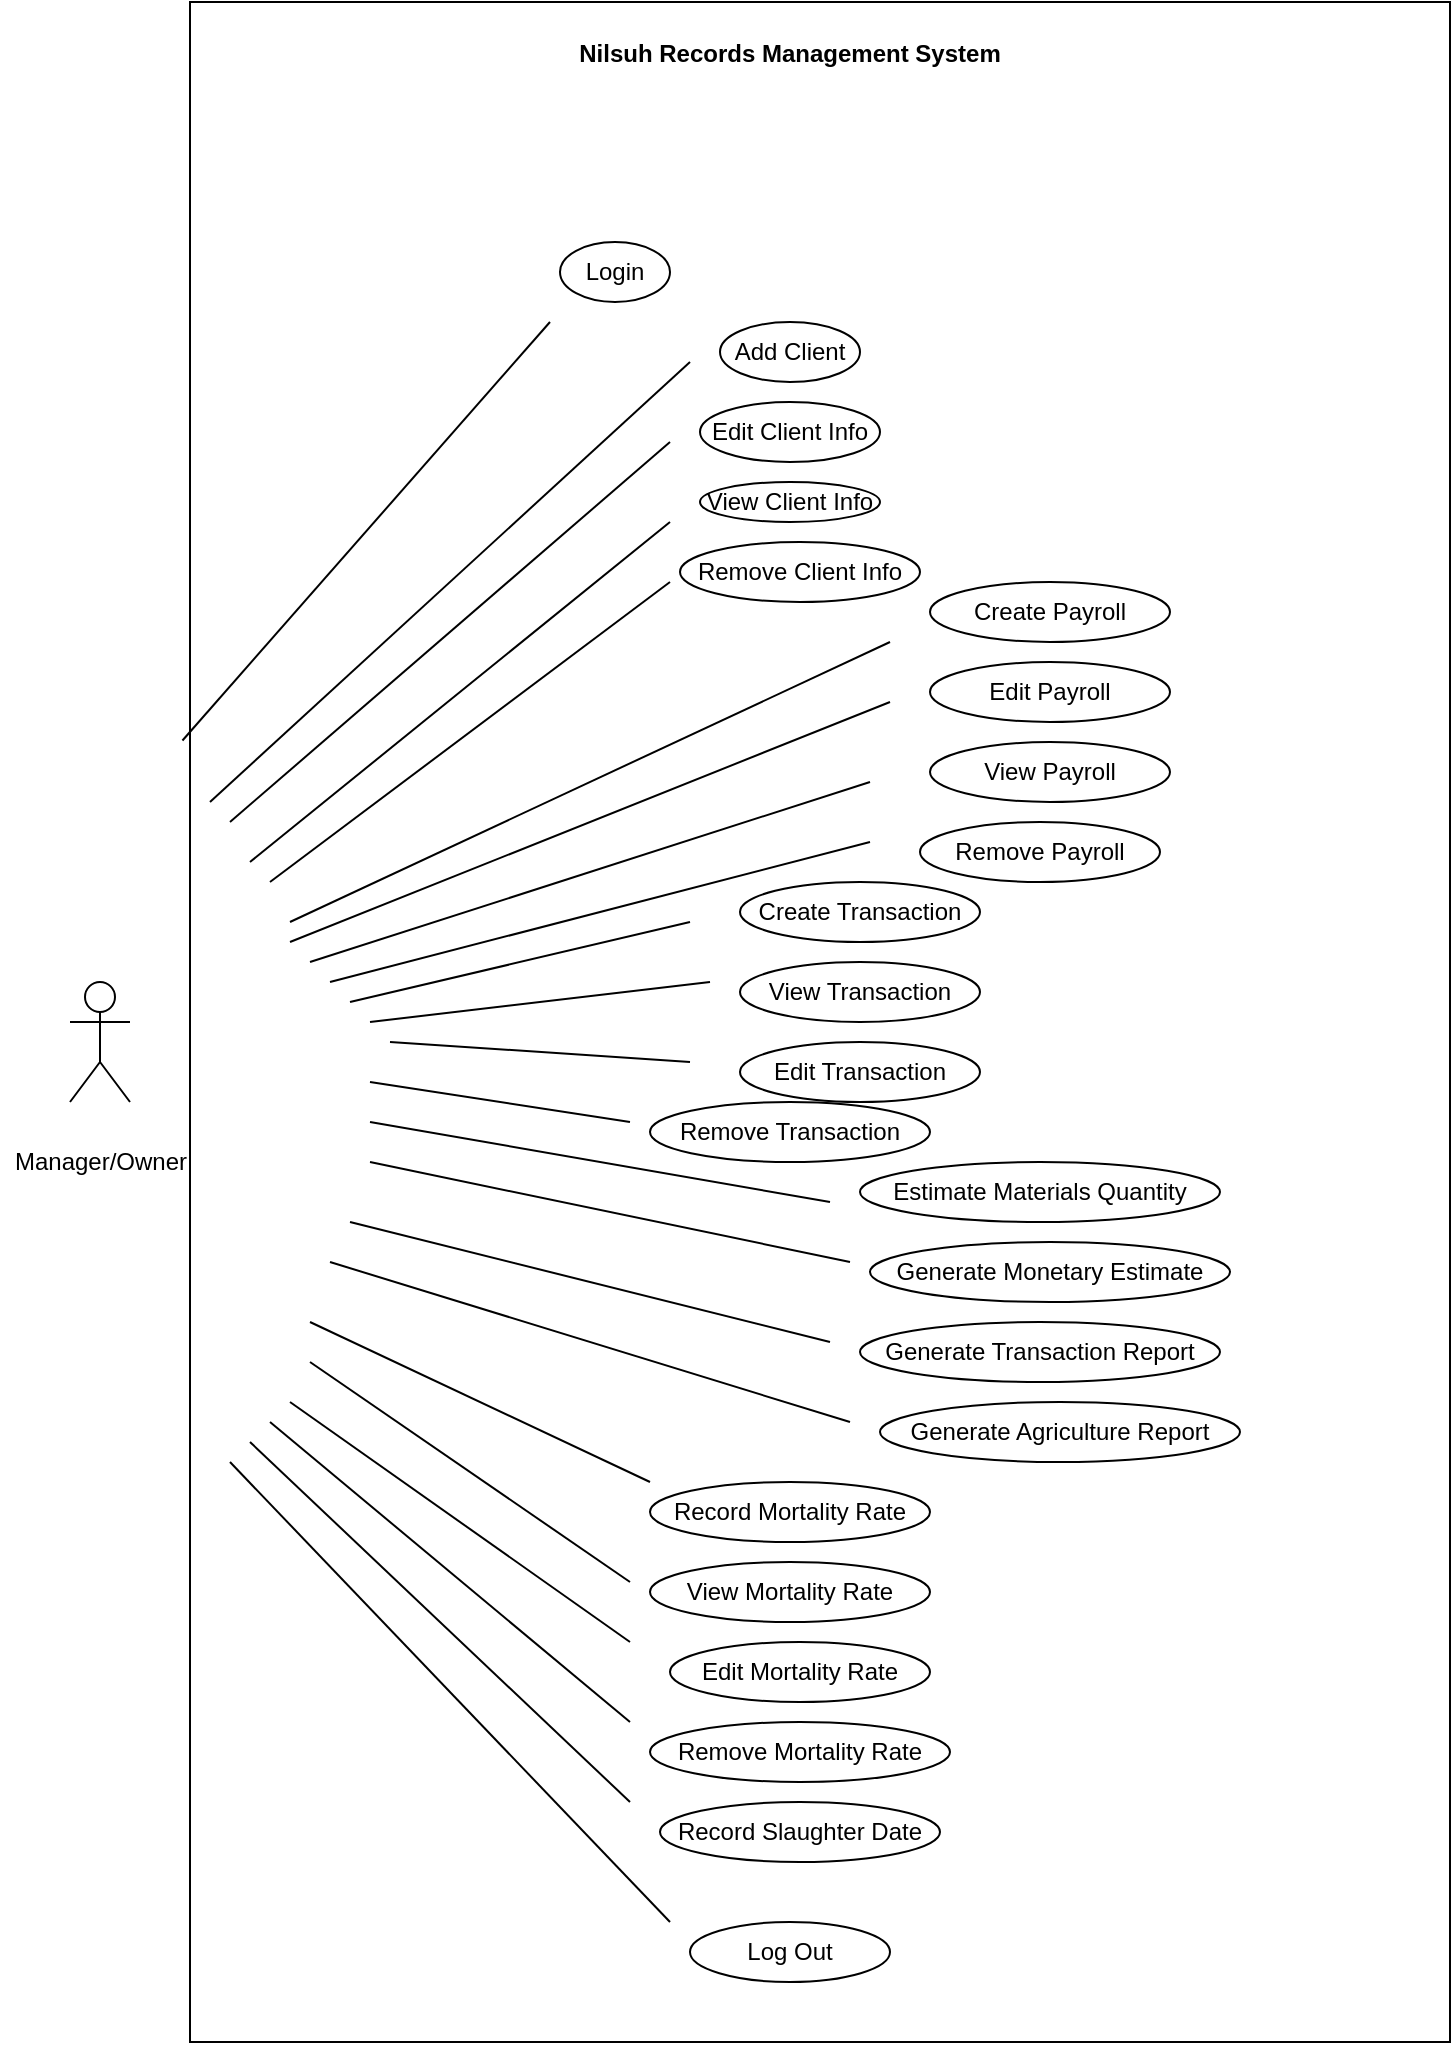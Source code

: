 <mxfile version="13.9.2" type="github">
  <diagram name="Page-1" id="0783ab3e-0a74-02c8-0abd-f7b4e66b4bec">
    <mxGraphModel dx="786" dy="562" grid="1" gridSize="10" guides="1" tooltips="1" connect="1" arrows="1" fold="1" page="1" pageScale="1" pageWidth="850" pageHeight="1100" background="#ffffff" math="0" shadow="0">
      <root>
        <mxCell id="0" />
        <mxCell id="1" parent="0" />
        <mxCell id="gk-y9VXDYpC0o3vN2cTY-11" value="Login" style="ellipse;whiteSpace=wrap;html=1;strokeColor=#000000;strokeWidth=1;" vertex="1" parent="1">
          <mxGeometry x="305" y="160" width="55" height="30" as="geometry" />
        </mxCell>
        <mxCell id="gk-y9VXDYpC0o3vN2cTY-18" value="Add Client" style="ellipse;whiteSpace=wrap;html=1;strokeColor=#000000;strokeWidth=1;" vertex="1" parent="1">
          <mxGeometry x="385" y="200" width="70" height="30" as="geometry" />
        </mxCell>
        <mxCell id="gk-y9VXDYpC0o3vN2cTY-2" value="" style="shape=umlActor;verticalLabelPosition=bottom;verticalAlign=top;html=1;direction=east;strokeWidth=1;" vertex="1" parent="1">
          <mxGeometry x="60" y="530" width="30" height="60" as="geometry" />
        </mxCell>
        <mxCell id="gk-y9VXDYpC0o3vN2cTY-9" value="Manager/Owner" style="text;html=1;align=center;verticalAlign=middle;resizable=0;points=[];autosize=1;" vertex="1" parent="1">
          <mxGeometry x="25" y="610" width="100" height="20" as="geometry" />
        </mxCell>
        <mxCell id="gk-y9VXDYpC0o3vN2cTY-29" value="Nilsuh Records Management System" style="fontStyle=1;strokeWidth=1;fillColor=none;strokeColor=#FFFFFF;" vertex="1" parent="1">
          <mxGeometry x="350" y="50" width="140" height="30" as="geometry" />
        </mxCell>
        <mxCell id="gk-y9VXDYpC0o3vN2cTY-35" value="Edit Client Info&lt;br&gt;" style="ellipse;whiteSpace=wrap;html=1;strokeColor=#000000;strokeWidth=1;" vertex="1" parent="1">
          <mxGeometry x="375" y="240" width="90" height="30" as="geometry" />
        </mxCell>
        <mxCell id="gk-y9VXDYpC0o3vN2cTY-37" value="View Client Info" style="ellipse;whiteSpace=wrap;html=1;strokeColor=#000000;strokeWidth=1;" vertex="1" parent="1">
          <mxGeometry x="375" y="280" width="90" height="20" as="geometry" />
        </mxCell>
        <mxCell id="gk-y9VXDYpC0o3vN2cTY-38" value="Remove Client Info" style="ellipse;whiteSpace=wrap;html=1;strokeColor=#000000;strokeWidth=1;" vertex="1" parent="1">
          <mxGeometry x="365" y="310" width="120" height="30" as="geometry" />
        </mxCell>
        <mxCell id="gk-y9VXDYpC0o3vN2cTY-39" value="Create Payroll" style="ellipse;whiteSpace=wrap;html=1;strokeColor=#000000;strokeWidth=1;" vertex="1" parent="1">
          <mxGeometry x="490" y="330" width="120" height="30" as="geometry" />
        </mxCell>
        <mxCell id="gk-y9VXDYpC0o3vN2cTY-40" value="Edit Payroll" style="ellipse;whiteSpace=wrap;html=1;strokeColor=#000000;strokeWidth=1;" vertex="1" parent="1">
          <mxGeometry x="490" y="370" width="120" height="30" as="geometry" />
        </mxCell>
        <mxCell id="gk-y9VXDYpC0o3vN2cTY-41" value="View Payroll" style="ellipse;whiteSpace=wrap;html=1;strokeColor=#000000;strokeWidth=1;" vertex="1" parent="1">
          <mxGeometry x="490" y="410" width="120" height="30" as="geometry" />
        </mxCell>
        <mxCell id="gk-y9VXDYpC0o3vN2cTY-42" value="Remove Payroll" style="ellipse;whiteSpace=wrap;html=1;strokeColor=#000000;strokeWidth=1;" vertex="1" parent="1">
          <mxGeometry x="485" y="450" width="120" height="30" as="geometry" />
        </mxCell>
        <mxCell id="gk-y9VXDYpC0o3vN2cTY-43" value="Create Transaction" style="ellipse;whiteSpace=wrap;html=1;strokeColor=#000000;strokeWidth=1;" vertex="1" parent="1">
          <mxGeometry x="395" y="480" width="120" height="30" as="geometry" />
        </mxCell>
        <mxCell id="gk-y9VXDYpC0o3vN2cTY-44" value="View Transaction" style="ellipse;whiteSpace=wrap;html=1;strokeColor=#000000;strokeWidth=1;" vertex="1" parent="1">
          <mxGeometry x="395" y="520" width="120" height="30" as="geometry" />
        </mxCell>
        <mxCell id="gk-y9VXDYpC0o3vN2cTY-45" value="Edit Transaction" style="ellipse;whiteSpace=wrap;html=1;strokeColor=#000000;strokeWidth=1;" vertex="1" parent="1">
          <mxGeometry x="395" y="560" width="120" height="30" as="geometry" />
        </mxCell>
        <mxCell id="gk-y9VXDYpC0o3vN2cTY-46" value="Remove Transaction" style="ellipse;whiteSpace=wrap;html=1;strokeColor=#000000;strokeWidth=1;" vertex="1" parent="1">
          <mxGeometry x="350" y="590" width="140" height="30" as="geometry" />
        </mxCell>
        <mxCell id="gk-y9VXDYpC0o3vN2cTY-47" value="Estimate Materials Quantity" style="ellipse;whiteSpace=wrap;html=1;strokeColor=#000000;strokeWidth=1;" vertex="1" parent="1">
          <mxGeometry x="455" y="620" width="180" height="30" as="geometry" />
        </mxCell>
        <mxCell id="gk-y9VXDYpC0o3vN2cTY-48" value="Generate Monetary Estimate" style="ellipse;whiteSpace=wrap;html=1;strokeColor=#000000;strokeWidth=1;" vertex="1" parent="1">
          <mxGeometry x="460" y="660" width="180" height="30" as="geometry" />
        </mxCell>
        <mxCell id="gk-y9VXDYpC0o3vN2cTY-49" value="Generate Transaction Report" style="ellipse;whiteSpace=wrap;html=1;strokeColor=#000000;strokeWidth=1;" vertex="1" parent="1">
          <mxGeometry x="455" y="700" width="180" height="30" as="geometry" />
        </mxCell>
        <mxCell id="gk-y9VXDYpC0o3vN2cTY-50" value="Generate Agriculture Report" style="ellipse;whiteSpace=wrap;html=1;strokeColor=#000000;strokeWidth=1;" vertex="1" parent="1">
          <mxGeometry x="465" y="740" width="180" height="30" as="geometry" />
        </mxCell>
        <mxCell id="gk-y9VXDYpC0o3vN2cTY-51" value="Record Mortality Rate" style="ellipse;whiteSpace=wrap;html=1;strokeColor=#000000;strokeWidth=1;" vertex="1" parent="1">
          <mxGeometry x="350" y="780" width="140" height="30" as="geometry" />
        </mxCell>
        <mxCell id="gk-y9VXDYpC0o3vN2cTY-52" value="Record Slaughter Date" style="ellipse;whiteSpace=wrap;html=1;strokeColor=#000000;strokeWidth=1;" vertex="1" parent="1">
          <mxGeometry x="355" y="940" width="140" height="30" as="geometry" />
        </mxCell>
        <mxCell id="gk-y9VXDYpC0o3vN2cTY-53" value="View Mortality Rate" style="ellipse;whiteSpace=wrap;html=1;strokeColor=#000000;strokeWidth=1;" vertex="1" parent="1">
          <mxGeometry x="350" y="820" width="140" height="30" as="geometry" />
        </mxCell>
        <mxCell id="gk-y9VXDYpC0o3vN2cTY-54" value="Edit Mortality Rate" style="ellipse;whiteSpace=wrap;html=1;strokeColor=#000000;strokeWidth=1;" vertex="1" parent="1">
          <mxGeometry x="360" y="860" width="130" height="30" as="geometry" />
        </mxCell>
        <mxCell id="gk-y9VXDYpC0o3vN2cTY-55" value="Remove Mortality Rate" style="ellipse;whiteSpace=wrap;html=1;strokeColor=#000000;strokeWidth=1;" vertex="1" parent="1">
          <mxGeometry x="350" y="900" width="150" height="30" as="geometry" />
        </mxCell>
        <mxCell id="gk-y9VXDYpC0o3vN2cTY-56" value="Log Out" style="ellipse;whiteSpace=wrap;html=1;strokeColor=#000000;strokeWidth=1;" vertex="1" parent="1">
          <mxGeometry x="370" y="1000" width="100" height="30" as="geometry" />
        </mxCell>
        <mxCell id="gk-y9VXDYpC0o3vN2cTY-57" value="" style="endArrow=none;html=1;" edge="1" parent="1">
          <mxGeometry width="50" height="50" relative="1" as="geometry">
            <mxPoint x="130" y="440" as="sourcePoint" />
            <mxPoint x="370" y="220" as="targetPoint" />
          </mxGeometry>
        </mxCell>
        <mxCell id="gk-y9VXDYpC0o3vN2cTY-58" value="" style="endArrow=none;html=1;" edge="1" parent="1">
          <mxGeometry width="50" height="50" relative="1" as="geometry">
            <mxPoint x="140" y="450" as="sourcePoint" />
            <mxPoint x="360" y="260" as="targetPoint" />
          </mxGeometry>
        </mxCell>
        <mxCell id="gk-y9VXDYpC0o3vN2cTY-59" value="" style="endArrow=none;html=1;" edge="1" parent="1">
          <mxGeometry width="50" height="50" relative="1" as="geometry">
            <mxPoint x="150" y="470" as="sourcePoint" />
            <mxPoint x="360" y="300" as="targetPoint" />
          </mxGeometry>
        </mxCell>
        <mxCell id="gk-y9VXDYpC0o3vN2cTY-60" value="" style="endArrow=none;html=1;" edge="1" parent="1">
          <mxGeometry width="50" height="50" relative="1" as="geometry">
            <mxPoint x="160" y="480" as="sourcePoint" />
            <mxPoint x="360" y="330" as="targetPoint" />
          </mxGeometry>
        </mxCell>
        <mxCell id="gk-y9VXDYpC0o3vN2cTY-61" value="" style="endArrow=none;html=1;" edge="1" parent="1">
          <mxGeometry width="50" height="50" relative="1" as="geometry">
            <mxPoint x="170" y="500" as="sourcePoint" />
            <mxPoint x="470" y="360" as="targetPoint" />
          </mxGeometry>
        </mxCell>
        <mxCell id="gk-y9VXDYpC0o3vN2cTY-62" value="" style="endArrow=none;html=1;" edge="1" parent="1">
          <mxGeometry width="50" height="50" relative="1" as="geometry">
            <mxPoint x="170" y="510" as="sourcePoint" />
            <mxPoint x="470" y="390" as="targetPoint" />
          </mxGeometry>
        </mxCell>
        <mxCell id="gk-y9VXDYpC0o3vN2cTY-63" value="" style="endArrow=none;html=1;" edge="1" parent="1">
          <mxGeometry width="50" height="50" relative="1" as="geometry">
            <mxPoint x="180" y="520" as="sourcePoint" />
            <mxPoint x="460" y="430" as="targetPoint" />
          </mxGeometry>
        </mxCell>
        <mxCell id="gk-y9VXDYpC0o3vN2cTY-64" value="" style="endArrow=none;html=1;" edge="1" parent="1">
          <mxGeometry width="50" height="50" relative="1" as="geometry">
            <mxPoint x="190" y="530" as="sourcePoint" />
            <mxPoint x="460" y="460" as="targetPoint" />
          </mxGeometry>
        </mxCell>
        <mxCell id="gk-y9VXDYpC0o3vN2cTY-65" value="" style="endArrow=none;html=1;" edge="1" parent="1">
          <mxGeometry width="50" height="50" relative="1" as="geometry">
            <mxPoint x="200" y="540" as="sourcePoint" />
            <mxPoint x="370" y="500" as="targetPoint" />
          </mxGeometry>
        </mxCell>
        <mxCell id="gk-y9VXDYpC0o3vN2cTY-66" value="" style="endArrow=none;html=1;" edge="1" parent="1">
          <mxGeometry width="50" height="50" relative="1" as="geometry">
            <mxPoint x="210" y="550" as="sourcePoint" />
            <mxPoint x="380" y="530" as="targetPoint" />
          </mxGeometry>
        </mxCell>
        <mxCell id="gk-y9VXDYpC0o3vN2cTY-67" value="" style="endArrow=none;html=1;" edge="1" parent="1">
          <mxGeometry width="50" height="50" relative="1" as="geometry">
            <mxPoint x="220" y="560" as="sourcePoint" />
            <mxPoint x="370" y="570" as="targetPoint" />
          </mxGeometry>
        </mxCell>
        <mxCell id="gk-y9VXDYpC0o3vN2cTY-68" value="" style="endArrow=none;html=1;" edge="1" parent="1">
          <mxGeometry width="50" height="50" relative="1" as="geometry">
            <mxPoint x="210" y="580" as="sourcePoint" />
            <mxPoint x="340" y="600" as="targetPoint" />
          </mxGeometry>
        </mxCell>
        <mxCell id="gk-y9VXDYpC0o3vN2cTY-69" value="" style="endArrow=none;html=1;" edge="1" parent="1">
          <mxGeometry width="50" height="50" relative="1" as="geometry">
            <mxPoint x="210" y="600" as="sourcePoint" />
            <mxPoint x="440" y="640" as="targetPoint" />
          </mxGeometry>
        </mxCell>
        <mxCell id="gk-y9VXDYpC0o3vN2cTY-70" value="" style="endArrow=none;html=1;" edge="1" parent="1">
          <mxGeometry width="50" height="50" relative="1" as="geometry">
            <mxPoint x="210" y="620" as="sourcePoint" />
            <mxPoint x="450" y="670" as="targetPoint" />
          </mxGeometry>
        </mxCell>
        <mxCell id="gk-y9VXDYpC0o3vN2cTY-71" value="" style="endArrow=none;html=1;" edge="1" parent="1">
          <mxGeometry width="50" height="50" relative="1" as="geometry">
            <mxPoint x="200" y="650" as="sourcePoint" />
            <mxPoint x="440" y="710" as="targetPoint" />
          </mxGeometry>
        </mxCell>
        <mxCell id="gk-y9VXDYpC0o3vN2cTY-73" value="" style="endArrow=none;html=1;" edge="1" parent="1">
          <mxGeometry width="50" height="50" relative="1" as="geometry">
            <mxPoint x="190" y="670" as="sourcePoint" />
            <mxPoint x="450" y="750" as="targetPoint" />
          </mxGeometry>
        </mxCell>
        <mxCell id="gk-y9VXDYpC0o3vN2cTY-74" value="" style="endArrow=none;html=1;" edge="1" parent="1">
          <mxGeometry width="50" height="50" relative="1" as="geometry">
            <mxPoint x="180" y="700" as="sourcePoint" />
            <mxPoint x="350" y="780" as="targetPoint" />
          </mxGeometry>
        </mxCell>
        <mxCell id="gk-y9VXDYpC0o3vN2cTY-75" value="" style="endArrow=none;html=1;" edge="1" parent="1">
          <mxGeometry width="50" height="50" relative="1" as="geometry">
            <mxPoint x="180" y="720" as="sourcePoint" />
            <mxPoint x="340" y="830" as="targetPoint" />
          </mxGeometry>
        </mxCell>
        <mxCell id="gk-y9VXDYpC0o3vN2cTY-76" value="" style="endArrow=none;html=1;" edge="1" parent="1">
          <mxGeometry width="50" height="50" relative="1" as="geometry">
            <mxPoint x="170" y="740" as="sourcePoint" />
            <mxPoint x="340" y="860" as="targetPoint" />
          </mxGeometry>
        </mxCell>
        <mxCell id="gk-y9VXDYpC0o3vN2cTY-77" value="" style="endArrow=none;html=1;" edge="1" parent="1">
          <mxGeometry width="50" height="50" relative="1" as="geometry">
            <mxPoint x="160" y="750" as="sourcePoint" />
            <mxPoint x="340" y="900" as="targetPoint" />
          </mxGeometry>
        </mxCell>
        <mxCell id="gk-y9VXDYpC0o3vN2cTY-78" value="" style="endArrow=none;html=1;" edge="1" parent="1">
          <mxGeometry width="50" height="50" relative="1" as="geometry">
            <mxPoint x="150" y="760" as="sourcePoint" />
            <mxPoint x="340" y="940" as="targetPoint" />
          </mxGeometry>
        </mxCell>
        <mxCell id="gk-y9VXDYpC0o3vN2cTY-79" value="" style="endArrow=none;html=1;" edge="1" parent="1">
          <mxGeometry width="50" height="50" relative="1" as="geometry">
            <mxPoint x="140" y="770" as="sourcePoint" />
            <mxPoint x="360" y="1000" as="targetPoint" />
          </mxGeometry>
        </mxCell>
        <mxCell id="gk-y9VXDYpC0o3vN2cTY-80" value="" style="endArrow=none;html=1;exitX=-0.006;exitY=0.362;exitDx=0;exitDy=0;exitPerimeter=0;" edge="1" parent="1" source="gk-y9VXDYpC0o3vN2cTY-109">
          <mxGeometry width="50" height="50" relative="1" as="geometry">
            <mxPoint x="110" y="420" as="sourcePoint" />
            <mxPoint x="300" y="200" as="targetPoint" />
          </mxGeometry>
        </mxCell>
        <mxCell id="gk-y9VXDYpC0o3vN2cTY-109" value="" style="html=1;strokeColor=#000000;strokeWidth=1;fillColor=none;" vertex="1" parent="1">
          <mxGeometry x="120" y="40" width="630" height="1020" as="geometry" />
        </mxCell>
      </root>
    </mxGraphModel>
  </diagram>
</mxfile>

